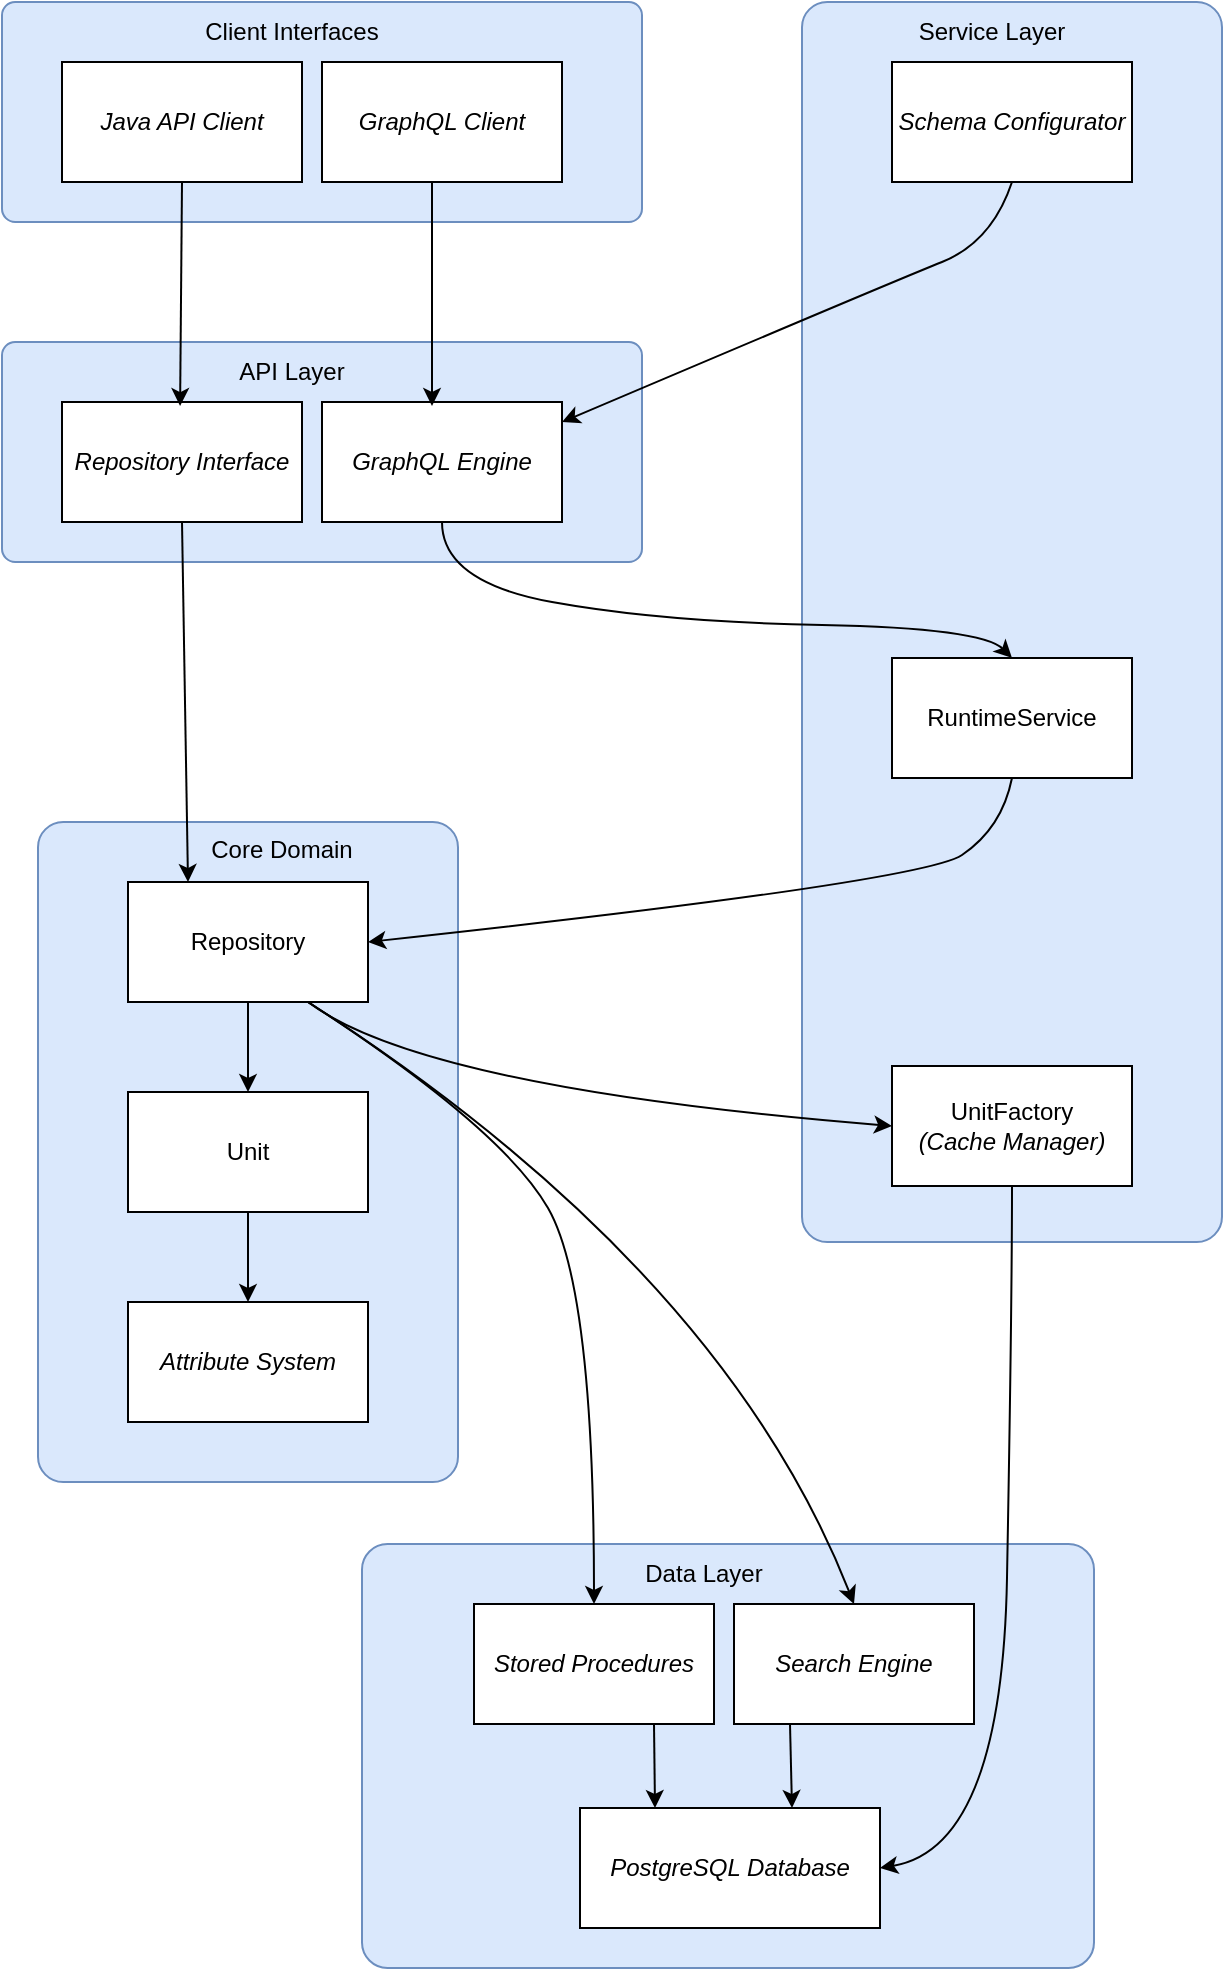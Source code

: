 <mxfile version="28.0.6">
  <diagram name="Page-1" id="6oBE5bXXsVURfIwAU_L2">
    <mxGraphModel dx="1106" dy="1004" grid="1" gridSize="10" guides="1" tooltips="1" connect="1" arrows="1" fold="1" page="1" pageScale="1" pageWidth="827" pageHeight="1169" math="0" shadow="0">
      <root>
        <mxCell id="0" />
        <mxCell id="1" parent="0" />
        <mxCell id="wFvbqJgI-GM3CCrIIvyk-2" value="" style="rounded=1;whiteSpace=wrap;html=1;arcSize=6;fillColor=#dae8fc;strokeColor=#6c8ebf;" vertex="1" parent="1">
          <mxGeometry x="50" y="17" width="320" height="110" as="geometry" />
        </mxCell>
        <mxCell id="pLPJcrOCjmGB4z4OqPEH-1" value="&lt;i&gt;Java API Client&lt;/i&gt;" style="rounded=0;whiteSpace=wrap;html=1;" parent="1" vertex="1">
          <mxGeometry x="80" y="47" width="120" height="60" as="geometry" />
        </mxCell>
        <mxCell id="wFvbqJgI-GM3CCrIIvyk-1" value="&lt;i&gt;GraphQL Client&lt;/i&gt;" style="rounded=0;whiteSpace=wrap;html=1;" vertex="1" parent="1">
          <mxGeometry x="210" y="47" width="120" height="60" as="geometry" />
        </mxCell>
        <mxCell id="wFvbqJgI-GM3CCrIIvyk-3" value="Client Interfaces" style="text;html=1;align=center;verticalAlign=middle;whiteSpace=wrap;rounded=0;" vertex="1" parent="1">
          <mxGeometry x="120" y="17" width="150" height="30" as="geometry" />
        </mxCell>
        <mxCell id="wFvbqJgI-GM3CCrIIvyk-5" value="" style="rounded=1;whiteSpace=wrap;html=1;arcSize=6;fillColor=#dae8fc;strokeColor=#6c8ebf;" vertex="1" parent="1">
          <mxGeometry x="50" y="187" width="320" height="110" as="geometry" />
        </mxCell>
        <mxCell id="wFvbqJgI-GM3CCrIIvyk-6" value="&lt;i&gt;Repository Interface&lt;/i&gt;" style="rounded=0;whiteSpace=wrap;html=1;" vertex="1" parent="1">
          <mxGeometry x="80" y="217" width="120" height="60" as="geometry" />
        </mxCell>
        <mxCell id="wFvbqJgI-GM3CCrIIvyk-7" value="&lt;i&gt;GraphQL Engine&lt;/i&gt;" style="rounded=0;whiteSpace=wrap;html=1;" vertex="1" parent="1">
          <mxGeometry x="210" y="217" width="120" height="60" as="geometry" />
        </mxCell>
        <mxCell id="wFvbqJgI-GM3CCrIIvyk-8" value="API Layer" style="text;html=1;align=center;verticalAlign=middle;whiteSpace=wrap;rounded=0;" vertex="1" parent="1">
          <mxGeometry x="120" y="187" width="150" height="30" as="geometry" />
        </mxCell>
        <mxCell id="wFvbqJgI-GM3CCrIIvyk-9" value="" style="rounded=1;whiteSpace=wrap;html=1;arcSize=6;fillColor=#dae8fc;strokeColor=#6c8ebf;" vertex="1" parent="1">
          <mxGeometry x="68" y="427" width="210" height="330" as="geometry" />
        </mxCell>
        <mxCell id="wFvbqJgI-GM3CCrIIvyk-15" style="edgeStyle=orthogonalEdgeStyle;rounded=0;orthogonalLoop=1;jettySize=auto;html=1;" edge="1" parent="1" source="wFvbqJgI-GM3CCrIIvyk-10" target="wFvbqJgI-GM3CCrIIvyk-11">
          <mxGeometry relative="1" as="geometry" />
        </mxCell>
        <mxCell id="wFvbqJgI-GM3CCrIIvyk-10" value="Repository" style="rounded=0;whiteSpace=wrap;html=1;" vertex="1" parent="1">
          <mxGeometry x="113" y="457" width="120" height="60" as="geometry" />
        </mxCell>
        <mxCell id="wFvbqJgI-GM3CCrIIvyk-14" style="edgeStyle=orthogonalEdgeStyle;rounded=0;orthogonalLoop=1;jettySize=auto;html=1;entryX=0.5;entryY=0;entryDx=0;entryDy=0;" edge="1" parent="1" source="wFvbqJgI-GM3CCrIIvyk-11" target="wFvbqJgI-GM3CCrIIvyk-13">
          <mxGeometry relative="1" as="geometry" />
        </mxCell>
        <mxCell id="wFvbqJgI-GM3CCrIIvyk-11" value="Unit" style="rounded=0;whiteSpace=wrap;html=1;" vertex="1" parent="1">
          <mxGeometry x="113" y="562" width="120" height="60" as="geometry" />
        </mxCell>
        <mxCell id="wFvbqJgI-GM3CCrIIvyk-12" value="Core Domain" style="text;html=1;align=center;verticalAlign=middle;whiteSpace=wrap;rounded=0;" vertex="1" parent="1">
          <mxGeometry x="115" y="426" width="150" height="30" as="geometry" />
        </mxCell>
        <mxCell id="wFvbqJgI-GM3CCrIIvyk-13" value="&lt;i&gt;Attribute System&lt;/i&gt;" style="rounded=0;whiteSpace=wrap;html=1;" vertex="1" parent="1">
          <mxGeometry x="113" y="667" width="120" height="60" as="geometry" />
        </mxCell>
        <mxCell id="wFvbqJgI-GM3CCrIIvyk-16" value="" style="endArrow=classic;html=1;rounded=0;exitX=0.5;exitY=1;exitDx=0;exitDy=0;entryX=0.127;entryY=1.067;entryDx=0;entryDy=0;entryPerimeter=0;" edge="1" parent="1" source="pLPJcrOCjmGB4z4OqPEH-1" target="wFvbqJgI-GM3CCrIIvyk-8">
          <mxGeometry width="50" height="50" relative="1" as="geometry">
            <mxPoint x="390" y="517" as="sourcePoint" />
            <mxPoint x="440" y="467" as="targetPoint" />
          </mxGeometry>
        </mxCell>
        <mxCell id="wFvbqJgI-GM3CCrIIvyk-17" value="" style="endArrow=classic;html=1;rounded=0;entryX=0.127;entryY=1.067;entryDx=0;entryDy=0;entryPerimeter=0;" edge="1" parent="1">
          <mxGeometry width="50" height="50" relative="1" as="geometry">
            <mxPoint x="265" y="107" as="sourcePoint" />
            <mxPoint x="265" y="219" as="targetPoint" />
          </mxGeometry>
        </mxCell>
        <mxCell id="wFvbqJgI-GM3CCrIIvyk-18" value="" style="rounded=1;whiteSpace=wrap;html=1;arcSize=6;fillColor=#dae8fc;strokeColor=#6c8ebf;" vertex="1" parent="1">
          <mxGeometry x="450" y="17" width="210" height="620" as="geometry" />
        </mxCell>
        <mxCell id="wFvbqJgI-GM3CCrIIvyk-20" value="&lt;i&gt;Schema Configurator&lt;/i&gt;" style="rounded=0;whiteSpace=wrap;html=1;" vertex="1" parent="1">
          <mxGeometry x="495" y="47" width="120" height="60" as="geometry" />
        </mxCell>
        <mxCell id="wFvbqJgI-GM3CCrIIvyk-22" value="RuntimeService" style="rounded=0;whiteSpace=wrap;html=1;" vertex="1" parent="1">
          <mxGeometry x="495" y="345" width="120" height="60" as="geometry" />
        </mxCell>
        <mxCell id="wFvbqJgI-GM3CCrIIvyk-23" value="Service Layer" style="text;html=1;align=center;verticalAlign=middle;whiteSpace=wrap;rounded=0;" vertex="1" parent="1">
          <mxGeometry x="470" y="17" width="150" height="30" as="geometry" />
        </mxCell>
        <mxCell id="wFvbqJgI-GM3CCrIIvyk-24" value="UnitFactory&lt;br&gt;&lt;i&gt;(Cache Manager)&lt;/i&gt;" style="rounded=0;whiteSpace=wrap;html=1;" vertex="1" parent="1">
          <mxGeometry x="495" y="549" width="120" height="60" as="geometry" />
        </mxCell>
        <mxCell id="wFvbqJgI-GM3CCrIIvyk-27" value="" style="curved=1;endArrow=classic;html=1;rounded=0;entryX=0.875;entryY=0.364;entryDx=0;entryDy=0;entryPerimeter=0;exitX=0.5;exitY=1;exitDx=0;exitDy=0;" edge="1" parent="1" source="wFvbqJgI-GM3CCrIIvyk-20" target="wFvbqJgI-GM3CCrIIvyk-5">
          <mxGeometry width="50" height="50" relative="1" as="geometry">
            <mxPoint x="555" y="110" as="sourcePoint" />
            <mxPoint x="545" y="157" as="targetPoint" />
            <Array as="points">
              <mxPoint x="545" y="137" />
              <mxPoint x="495" y="157" />
            </Array>
          </mxGeometry>
        </mxCell>
        <mxCell id="wFvbqJgI-GM3CCrIIvyk-28" value="" style="curved=1;endArrow=classic;html=1;rounded=0;exitX=0.5;exitY=1;exitDx=0;exitDy=0;entryX=0.5;entryY=0;entryDx=0;entryDy=0;" edge="1" parent="1" source="wFvbqJgI-GM3CCrIIvyk-7" target="wFvbqJgI-GM3CCrIIvyk-22">
          <mxGeometry width="50" height="50" relative="1" as="geometry">
            <mxPoint x="390" y="497" as="sourcePoint" />
            <mxPoint x="440" y="447" as="targetPoint" />
            <Array as="points">
              <mxPoint x="270" y="307" />
              <mxPoint x="380" y="327" />
              <mxPoint x="540" y="330" />
            </Array>
          </mxGeometry>
        </mxCell>
        <mxCell id="wFvbqJgI-GM3CCrIIvyk-29" value="" style="curved=1;endArrow=classic;html=1;rounded=0;exitX=0.5;exitY=1;exitDx=0;exitDy=0;entryX=1;entryY=0.5;entryDx=0;entryDy=0;" edge="1" parent="1" source="wFvbqJgI-GM3CCrIIvyk-22" target="wFvbqJgI-GM3CCrIIvyk-10">
          <mxGeometry width="50" height="50" relative="1" as="geometry">
            <mxPoint x="390" y="497" as="sourcePoint" />
            <mxPoint x="440" y="447" as="targetPoint" />
            <Array as="points">
              <mxPoint x="550" y="430" />
              <mxPoint x="510" y="457" />
            </Array>
          </mxGeometry>
        </mxCell>
        <mxCell id="wFvbqJgI-GM3CCrIIvyk-30" value="" style="curved=1;endArrow=classic;html=1;rounded=0;exitX=0.75;exitY=1;exitDx=0;exitDy=0;entryX=0;entryY=0.5;entryDx=0;entryDy=0;" edge="1" parent="1" source="wFvbqJgI-GM3CCrIIvyk-10" target="wFvbqJgI-GM3CCrIIvyk-24">
          <mxGeometry width="50" height="50" relative="1" as="geometry">
            <mxPoint x="390" y="497" as="sourcePoint" />
            <mxPoint x="440" y="447" as="targetPoint" />
            <Array as="points">
              <mxPoint x="260" y="560" />
            </Array>
          </mxGeometry>
        </mxCell>
        <mxCell id="wFvbqJgI-GM3CCrIIvyk-31" value="" style="rounded=1;whiteSpace=wrap;html=1;arcSize=6;fillColor=#dae8fc;strokeColor=#6c8ebf;" vertex="1" parent="1">
          <mxGeometry x="230" y="788" width="366" height="212" as="geometry" />
        </mxCell>
        <mxCell id="wFvbqJgI-GM3CCrIIvyk-32" value="&lt;i&gt;Stored Procedures&lt;/i&gt;" style="rounded=0;whiteSpace=wrap;html=1;" vertex="1" parent="1">
          <mxGeometry x="286" y="818" width="120" height="60" as="geometry" />
        </mxCell>
        <mxCell id="wFvbqJgI-GM3CCrIIvyk-33" value="&lt;i&gt;Search Engine&lt;/i&gt;" style="rounded=0;whiteSpace=wrap;html=1;" vertex="1" parent="1">
          <mxGeometry x="416" y="818" width="120" height="60" as="geometry" />
        </mxCell>
        <mxCell id="wFvbqJgI-GM3CCrIIvyk-34" value="Data Layer" style="text;html=1;align=center;verticalAlign=middle;whiteSpace=wrap;rounded=0;" vertex="1" parent="1">
          <mxGeometry x="326" y="788" width="150" height="30" as="geometry" />
        </mxCell>
        <mxCell id="wFvbqJgI-GM3CCrIIvyk-35" value="&lt;i&gt;PostgreSQL Database&lt;/i&gt;" style="rounded=0;whiteSpace=wrap;html=1;" vertex="1" parent="1">
          <mxGeometry x="339" y="920" width="150" height="60" as="geometry" />
        </mxCell>
        <mxCell id="wFvbqJgI-GM3CCrIIvyk-36" value="" style="curved=1;endArrow=classic;html=1;rounded=0;exitX=0.5;exitY=1;exitDx=0;exitDy=0;entryX=1;entryY=0.5;entryDx=0;entryDy=0;" edge="1" parent="1" source="wFvbqJgI-GM3CCrIIvyk-24" target="wFvbqJgI-GM3CCrIIvyk-35">
          <mxGeometry width="50" height="50" relative="1" as="geometry">
            <mxPoint x="680" y="727" as="sourcePoint" />
            <mxPoint x="730" y="677" as="targetPoint" />
            <Array as="points">
              <mxPoint x="555" y="670" />
              <mxPoint x="550" y="940" />
            </Array>
          </mxGeometry>
        </mxCell>
        <mxCell id="wFvbqJgI-GM3CCrIIvyk-37" value="" style="curved=1;endArrow=classic;html=1;rounded=0;exitX=0.75;exitY=1;exitDx=0;exitDy=0;entryX=0.5;entryY=0;entryDx=0;entryDy=0;" edge="1" parent="1" source="wFvbqJgI-GM3CCrIIvyk-10" target="wFvbqJgI-GM3CCrIIvyk-32">
          <mxGeometry width="50" height="50" relative="1" as="geometry">
            <mxPoint x="300" y="585" as="sourcePoint" />
            <mxPoint x="560" y="615" as="targetPoint" />
            <Array as="points">
              <mxPoint x="300" y="580" />
              <mxPoint x="346" y="660" />
            </Array>
          </mxGeometry>
        </mxCell>
        <mxCell id="wFvbqJgI-GM3CCrIIvyk-38" value="" style="curved=1;endArrow=classic;html=1;rounded=0;exitX=0.75;exitY=1;exitDx=0;exitDy=0;entryX=0.5;entryY=0;entryDx=0;entryDy=0;" edge="1" parent="1" source="wFvbqJgI-GM3CCrIIvyk-10" target="wFvbqJgI-GM3CCrIIvyk-33">
          <mxGeometry width="50" height="50" relative="1" as="geometry">
            <mxPoint x="240" y="520" as="sourcePoint" />
            <mxPoint x="351" y="821" as="targetPoint" />
            <Array as="points">
              <mxPoint x="410" y="650" />
            </Array>
          </mxGeometry>
        </mxCell>
        <mxCell id="wFvbqJgI-GM3CCrIIvyk-40" value="" style="endArrow=classic;html=1;rounded=0;entryX=0.25;entryY=0;entryDx=0;entryDy=0;exitX=0.75;exitY=1;exitDx=0;exitDy=0;" edge="1" parent="1" source="wFvbqJgI-GM3CCrIIvyk-32" target="wFvbqJgI-GM3CCrIIvyk-35">
          <mxGeometry width="50" height="50" relative="1" as="geometry">
            <mxPoint x="390" y="520" as="sourcePoint" />
            <mxPoint x="440" y="470" as="targetPoint" />
          </mxGeometry>
        </mxCell>
        <mxCell id="wFvbqJgI-GM3CCrIIvyk-42" value="" style="endArrow=classic;html=1;rounded=0;entryX=0.25;entryY=0;entryDx=0;entryDy=0;exitX=0.75;exitY=1;exitDx=0;exitDy=0;" edge="1" parent="1">
          <mxGeometry width="50" height="50" relative="1" as="geometry">
            <mxPoint x="444" y="878" as="sourcePoint" />
            <mxPoint x="445" y="920" as="targetPoint" />
          </mxGeometry>
        </mxCell>
        <mxCell id="wFvbqJgI-GM3CCrIIvyk-43" value="" style="endArrow=classic;html=1;rounded=0;exitX=0.5;exitY=1;exitDx=0;exitDy=0;entryX=0.25;entryY=0;entryDx=0;entryDy=0;" edge="1" parent="1" source="wFvbqJgI-GM3CCrIIvyk-6" target="wFvbqJgI-GM3CCrIIvyk-10">
          <mxGeometry width="50" height="50" relative="1" as="geometry">
            <mxPoint x="131" y="159" as="sourcePoint" />
            <mxPoint x="130" y="271" as="targetPoint" />
          </mxGeometry>
        </mxCell>
      </root>
    </mxGraphModel>
  </diagram>
</mxfile>
